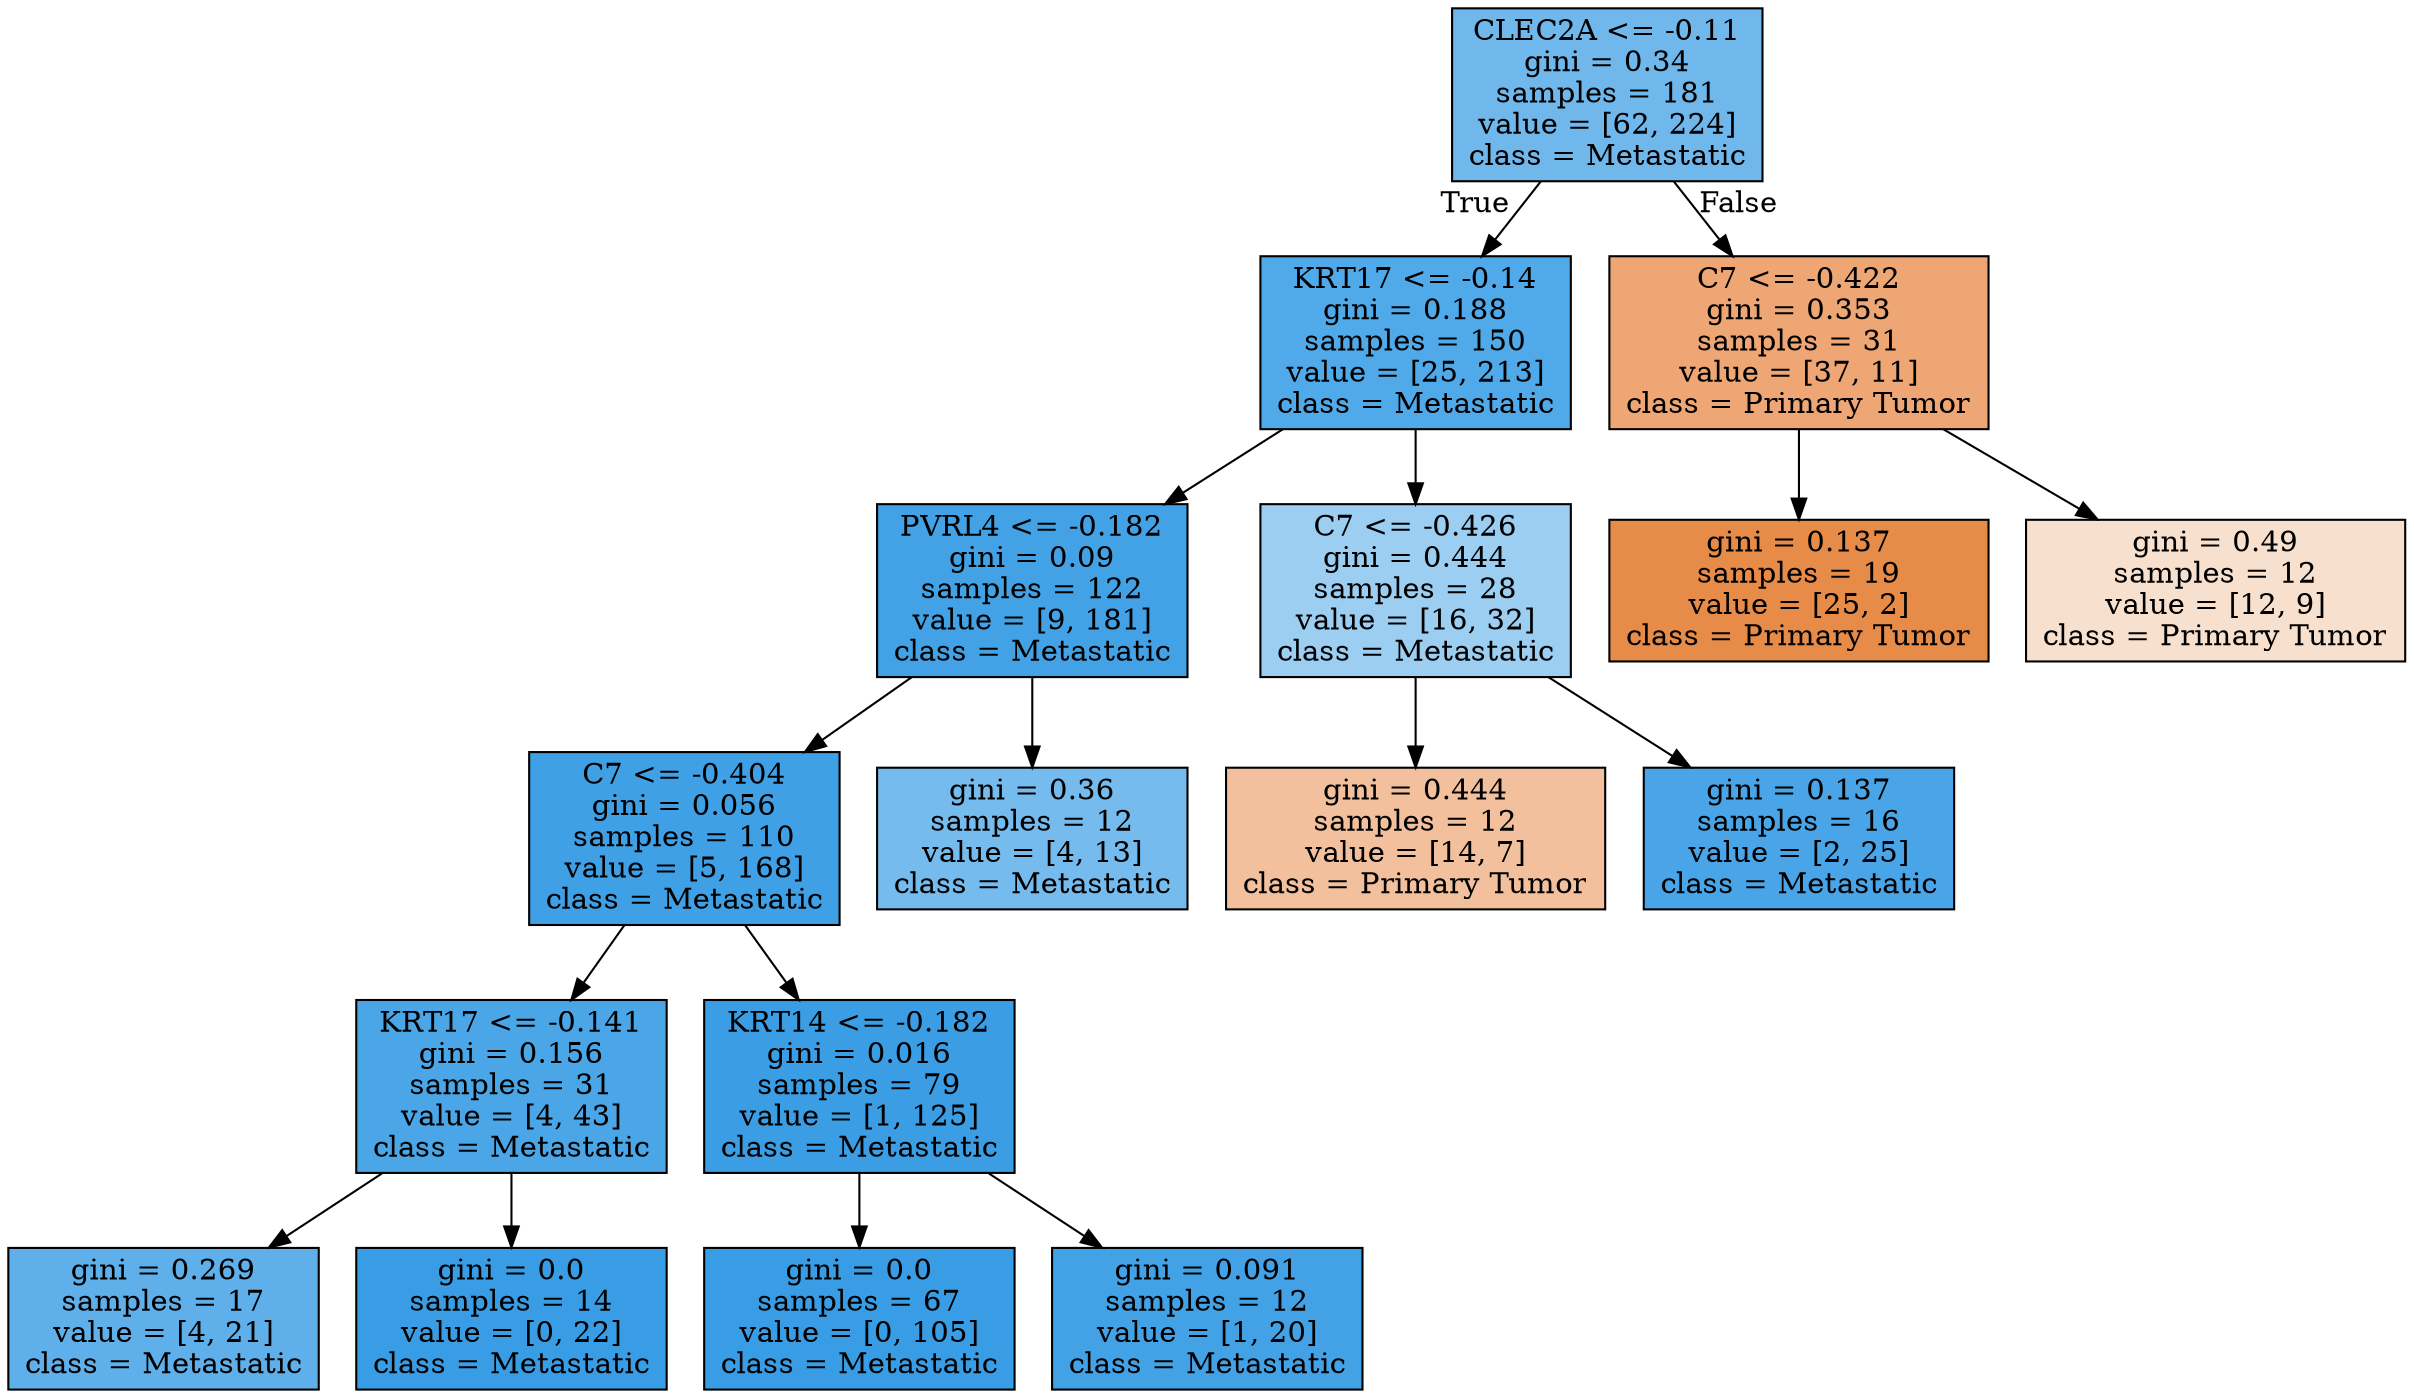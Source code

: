 digraph Tree {
node [shape=box, style="filled", color="black"] ;
0 [label="CLEC2A <= -0.11\ngini = 0.34\nsamples = 181\nvalue = [62, 224]\nclass = Metastatic", fillcolor="#70b8ec"] ;
1 [label="KRT17 <= -0.14\ngini = 0.188\nsamples = 150\nvalue = [25, 213]\nclass = Metastatic", fillcolor="#50a9e8"] ;
0 -> 1 [labeldistance=2.5, labelangle=45, headlabel="True"] ;
2 [label="PVRL4 <= -0.182\ngini = 0.09\nsamples = 122\nvalue = [9, 181]\nclass = Metastatic", fillcolor="#43a2e6"] ;
1 -> 2 ;
3 [label="C7 <= -0.404\ngini = 0.056\nsamples = 110\nvalue = [5, 168]\nclass = Metastatic", fillcolor="#3fa0e6"] ;
2 -> 3 ;
4 [label="KRT17 <= -0.141\ngini = 0.156\nsamples = 31\nvalue = [4, 43]\nclass = Metastatic", fillcolor="#4ba6e7"] ;
3 -> 4 ;
5 [label="gini = 0.269\nsamples = 17\nvalue = [4, 21]\nclass = Metastatic", fillcolor="#5fb0ea"] ;
4 -> 5 ;
6 [label="gini = 0.0\nsamples = 14\nvalue = [0, 22]\nclass = Metastatic", fillcolor="#399de5"] ;
4 -> 6 ;
7 [label="KRT14 <= -0.182\ngini = 0.016\nsamples = 79\nvalue = [1, 125]\nclass = Metastatic", fillcolor="#3b9ee5"] ;
3 -> 7 ;
8 [label="gini = 0.0\nsamples = 67\nvalue = [0, 105]\nclass = Metastatic", fillcolor="#399de5"] ;
7 -> 8 ;
9 [label="gini = 0.091\nsamples = 12\nvalue = [1, 20]\nclass = Metastatic", fillcolor="#43a2e6"] ;
7 -> 9 ;
10 [label="gini = 0.36\nsamples = 12\nvalue = [4, 13]\nclass = Metastatic", fillcolor="#76bbed"] ;
2 -> 10 ;
11 [label="C7 <= -0.426\ngini = 0.444\nsamples = 28\nvalue = [16, 32]\nclass = Metastatic", fillcolor="#9ccef2"] ;
1 -> 11 ;
12 [label="gini = 0.444\nsamples = 12\nvalue = [14, 7]\nclass = Primary Tumor", fillcolor="#f2c09c"] ;
11 -> 12 ;
13 [label="gini = 0.137\nsamples = 16\nvalue = [2, 25]\nclass = Metastatic", fillcolor="#49a5e7"] ;
11 -> 13 ;
14 [label="C7 <= -0.422\ngini = 0.353\nsamples = 31\nvalue = [37, 11]\nclass = Primary Tumor", fillcolor="#eda674"] ;
0 -> 14 [labeldistance=2.5, labelangle=-45, headlabel="False"] ;
15 [label="gini = 0.137\nsamples = 19\nvalue = [25, 2]\nclass = Primary Tumor", fillcolor="#e78b49"] ;
14 -> 15 ;
16 [label="gini = 0.49\nsamples = 12\nvalue = [12, 9]\nclass = Primary Tumor", fillcolor="#f8e0ce"] ;
14 -> 16 ;
}